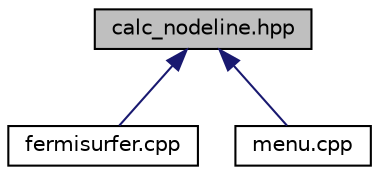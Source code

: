 digraph "calc_nodeline.hpp"
{
 // LATEX_PDF_SIZE
  edge [fontname="Helvetica",fontsize="10",labelfontname="Helvetica",labelfontsize="10"];
  node [fontname="Helvetica",fontsize="10",shape=record];
  Node1 [label="calc_nodeline.hpp",height=0.2,width=0.4,color="black", fillcolor="grey75", style="filled", fontcolor="black",tooltip=" "];
  Node1 -> Node2 [dir="back",color="midnightblue",fontsize="10",style="solid",fontname="Helvetica"];
  Node2 [label="fermisurfer.cpp",height=0.2,width=0.4,color="black", fillcolor="white", style="filled",URL="$fermisurfer_8cpp.html",tooltip="Main routine."];
  Node1 -> Node3 [dir="back",color="midnightblue",fontsize="10",style="solid",fontname="Helvetica"];
  Node3 [label="menu.cpp",height=0.2,width=0.4,color="black", fillcolor="white", style="filled",URL="$menu_8cpp.html",tooltip="Create & modify right-click menu. And operate their function."];
}
